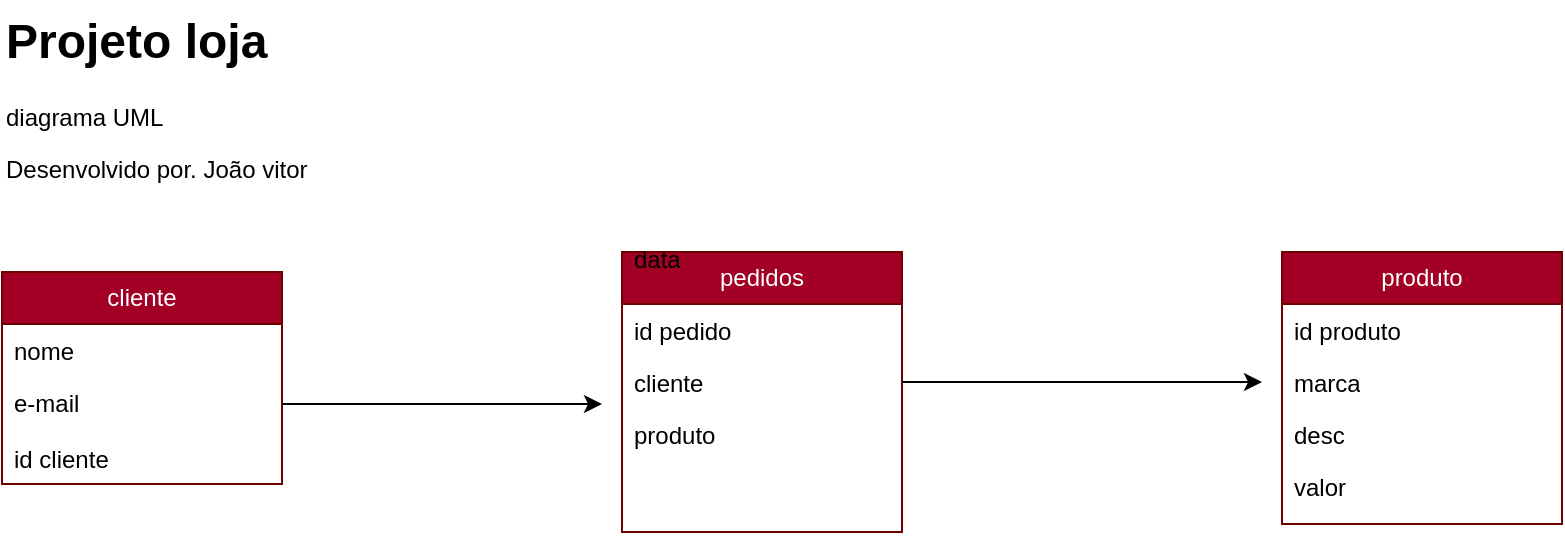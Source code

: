 <mxfile version="26.0.14">
  <diagram name="Página-1" id="osfiiivzJX_SekUBvHqu">
    <mxGraphModel dx="803" dy="454" grid="1" gridSize="10" guides="1" tooltips="1" connect="1" arrows="1" fold="1" page="1" pageScale="1" pageWidth="827" pageHeight="1169" math="0" shadow="0">
      <root>
        <mxCell id="0" />
        <mxCell id="1" parent="0" />
        <mxCell id="-7D06YNyrozlpZKoltGn-1" value="cliente" style="swimlane;fontStyle=0;childLayout=stackLayout;horizontal=1;startSize=26;fillColor=#a20025;horizontalStack=0;resizeParent=1;resizeParentMax=0;resizeLast=0;collapsible=1;marginBottom=0;whiteSpace=wrap;html=1;fontColor=#ffffff;strokeColor=#6F0000;" vertex="1" parent="1">
          <mxGeometry x="10" y="170" width="140" height="106" as="geometry" />
        </mxCell>
        <mxCell id="-7D06YNyrozlpZKoltGn-2" value="nome" style="text;strokeColor=none;fillColor=none;align=left;verticalAlign=top;spacingLeft=4;spacingRight=4;overflow=hidden;rotatable=0;points=[[0,0.5],[1,0.5]];portConstraint=eastwest;whiteSpace=wrap;html=1;" vertex="1" parent="-7D06YNyrozlpZKoltGn-1">
          <mxGeometry y="26" width="140" height="26" as="geometry" />
        </mxCell>
        <mxCell id="-7D06YNyrozlpZKoltGn-22" style="edgeStyle=orthogonalEdgeStyle;rounded=0;orthogonalLoop=1;jettySize=auto;html=1;exitX=1;exitY=0.5;exitDx=0;exitDy=0;" edge="1" parent="-7D06YNyrozlpZKoltGn-1" source="-7D06YNyrozlpZKoltGn-3">
          <mxGeometry relative="1" as="geometry">
            <mxPoint x="300" y="66" as="targetPoint" />
          </mxGeometry>
        </mxCell>
        <mxCell id="-7D06YNyrozlpZKoltGn-3" value="e-mail" style="text;strokeColor=none;fillColor=none;align=left;verticalAlign=top;spacingLeft=4;spacingRight=4;overflow=hidden;rotatable=0;points=[[0,0.5],[1,0.5]];portConstraint=eastwest;whiteSpace=wrap;html=1;" vertex="1" parent="-7D06YNyrozlpZKoltGn-1">
          <mxGeometry y="52" width="140" height="28" as="geometry" />
        </mxCell>
        <mxCell id="-7D06YNyrozlpZKoltGn-4" value="id cliente" style="text;strokeColor=none;fillColor=none;align=left;verticalAlign=top;spacingLeft=4;spacingRight=4;overflow=hidden;rotatable=0;points=[[0,0.5],[1,0.5]];portConstraint=eastwest;whiteSpace=wrap;html=1;" vertex="1" parent="-7D06YNyrozlpZKoltGn-1">
          <mxGeometry y="80" width="140" height="26" as="geometry" />
        </mxCell>
        <mxCell id="-7D06YNyrozlpZKoltGn-5" value="pedidos" style="swimlane;fontStyle=0;childLayout=stackLayout;horizontal=1;startSize=26;fillColor=#a20025;horizontalStack=0;resizeParent=1;resizeParentMax=0;resizeLast=0;collapsible=1;marginBottom=0;whiteSpace=wrap;html=1;fontColor=#ffffff;strokeColor=#6F0000;" vertex="1" parent="1">
          <mxGeometry x="320" y="160" width="140" height="140" as="geometry" />
        </mxCell>
        <mxCell id="-7D06YNyrozlpZKoltGn-6" value="id pedido" style="text;strokeColor=none;fillColor=none;align=left;verticalAlign=top;spacingLeft=4;spacingRight=4;overflow=hidden;rotatable=0;points=[[0,0.5],[1,0.5]];portConstraint=eastwest;whiteSpace=wrap;html=1;" vertex="1" parent="-7D06YNyrozlpZKoltGn-5">
          <mxGeometry y="26" width="140" height="26" as="geometry" />
        </mxCell>
        <mxCell id="-7D06YNyrozlpZKoltGn-23" style="edgeStyle=orthogonalEdgeStyle;rounded=0;orthogonalLoop=1;jettySize=auto;html=1;exitX=1;exitY=0.5;exitDx=0;exitDy=0;" edge="1" parent="-7D06YNyrozlpZKoltGn-5" source="-7D06YNyrozlpZKoltGn-7">
          <mxGeometry relative="1" as="geometry">
            <mxPoint x="320" y="65" as="targetPoint" />
          </mxGeometry>
        </mxCell>
        <mxCell id="-7D06YNyrozlpZKoltGn-7" value="cliente" style="text;strokeColor=none;fillColor=none;align=left;verticalAlign=top;spacingLeft=4;spacingRight=4;overflow=hidden;rotatable=0;points=[[0,0.5],[1,0.5]];portConstraint=eastwest;whiteSpace=wrap;html=1;" vertex="1" parent="-7D06YNyrozlpZKoltGn-5">
          <mxGeometry y="52" width="140" height="26" as="geometry" />
        </mxCell>
        <mxCell id="-7D06YNyrozlpZKoltGn-8" value="produto" style="text;strokeColor=none;fillColor=none;align=left;verticalAlign=top;spacingLeft=4;spacingRight=4;overflow=hidden;rotatable=0;points=[[0,0.5],[1,0.5]];portConstraint=eastwest;whiteSpace=wrap;html=1;" vertex="1" parent="-7D06YNyrozlpZKoltGn-5">
          <mxGeometry y="78" width="140" height="62" as="geometry" />
        </mxCell>
        <mxCell id="-7D06YNyrozlpZKoltGn-9" value="produto" style="swimlane;fontStyle=0;childLayout=stackLayout;horizontal=1;startSize=26;fillColor=#a20025;horizontalStack=0;resizeParent=1;resizeParentMax=0;resizeLast=0;collapsible=1;marginBottom=0;whiteSpace=wrap;html=1;fontColor=#ffffff;strokeColor=#6F0000;" vertex="1" parent="1">
          <mxGeometry x="650" y="160" width="140" height="136" as="geometry" />
        </mxCell>
        <mxCell id="-7D06YNyrozlpZKoltGn-10" value="id produto" style="text;strokeColor=none;fillColor=none;align=left;verticalAlign=top;spacingLeft=4;spacingRight=4;overflow=hidden;rotatable=0;points=[[0,0.5],[1,0.5]];portConstraint=eastwest;whiteSpace=wrap;html=1;" vertex="1" parent="-7D06YNyrozlpZKoltGn-9">
          <mxGeometry y="26" width="140" height="26" as="geometry" />
        </mxCell>
        <mxCell id="-7D06YNyrozlpZKoltGn-11" value="marca" style="text;strokeColor=none;fillColor=none;align=left;verticalAlign=top;spacingLeft=4;spacingRight=4;overflow=hidden;rotatable=0;points=[[0,0.5],[1,0.5]];portConstraint=eastwest;whiteSpace=wrap;html=1;" vertex="1" parent="-7D06YNyrozlpZKoltGn-9">
          <mxGeometry y="52" width="140" height="26" as="geometry" />
        </mxCell>
        <mxCell id="-7D06YNyrozlpZKoltGn-19" value="desc" style="text;strokeColor=none;fillColor=none;align=left;verticalAlign=top;spacingLeft=4;spacingRight=4;overflow=hidden;rotatable=0;points=[[0,0.5],[1,0.5]];portConstraint=eastwest;whiteSpace=wrap;html=1;" vertex="1" parent="-7D06YNyrozlpZKoltGn-9">
          <mxGeometry y="78" width="140" height="26" as="geometry" />
        </mxCell>
        <mxCell id="-7D06YNyrozlpZKoltGn-12" value="valor&lt;span style=&quot;color: rgba(0, 0, 0, 0); font-family: monospace; font-size: 0px; text-wrap-mode: nowrap;&quot;&gt;%3CmxGraphModel%3E%3Croot%3E%3CmxCell%20id%3D%220%22%2F%3E%3CmxCell%20id%3D%221%22%20parent%3D%220%22%2F%3E%3CmxCell%20id%3D%222%22%20value%3D%22produto%22%20style%3D%22text%3BstrokeColor%3Dnone%3BfillColor%3Dnone%3Balign%3Dleft%3BverticalAlign%3Dtop%3BspacingLeft%3D4%3BspacingRight%3D4%3Boverflow%3Dhidden%3Brotatable%3D0%3Bpoints%3D%5B%5B0%2C0.5%5D%2C%5B1%2C0.5%5D%5D%3BportConstraint%3Deastwest%3BwhiteSpace%3Dwrap%3Bhtml%3D1%3B%22%20vertex%3D%221%22%20parent%3D%221%22%3E%3CmxGeometry%20x%3D%22230%22%20y%3D%22118%22%20width%3D%22140%22%20height%3D%2226%22%20as%3D%22geometry%22%2F%3E%3C%2FmxCell%3E%3C%2Froot%3E%3C%2FmxGraphModel%3E&lt;/span&gt;" style="text;strokeColor=none;fillColor=none;align=left;verticalAlign=top;spacingLeft=4;spacingRight=4;overflow=hidden;rotatable=0;points=[[0,0.5],[1,0.5]];portConstraint=eastwest;whiteSpace=wrap;html=1;" vertex="1" parent="-7D06YNyrozlpZKoltGn-9">
          <mxGeometry y="104" width="140" height="32" as="geometry" />
        </mxCell>
        <mxCell id="-7D06YNyrozlpZKoltGn-15" value="data" style="text;strokeColor=none;fillColor=none;align=left;verticalAlign=top;spacingLeft=4;spacingRight=4;overflow=hidden;rotatable=0;points=[[0,0.5],[1,0.5]];portConstraint=eastwest;whiteSpace=wrap;html=1;" vertex="1" parent="1">
          <mxGeometry x="320" y="150" width="140" height="20" as="geometry" />
        </mxCell>
        <mxCell id="-7D06YNyrozlpZKoltGn-24" value="&lt;h1 style=&quot;margin-top: 0px;&quot;&gt;Projeto loja&lt;/h1&gt;&lt;p&gt;diagrama UML&lt;/p&gt;&lt;p&gt;Desenvolvido por. João vitor&lt;/p&gt;" style="text;html=1;whiteSpace=wrap;overflow=hidden;rounded=0;" vertex="1" parent="1">
          <mxGeometry x="10" y="34" width="180" height="120" as="geometry" />
        </mxCell>
      </root>
    </mxGraphModel>
  </diagram>
</mxfile>
